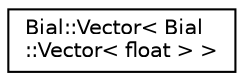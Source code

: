 digraph "Graphical Class Hierarchy"
{
  edge [fontname="Helvetica",fontsize="10",labelfontname="Helvetica",labelfontsize="10"];
  node [fontname="Helvetica",fontsize="10",shape=record];
  rankdir="LR";
  Node1 [label="Bial::Vector\< Bial\l::Vector\< float \> \>",height=0.2,width=0.4,color="black", fillcolor="white", style="filled",URL="$class_bial_1_1_vector.html"];
}
